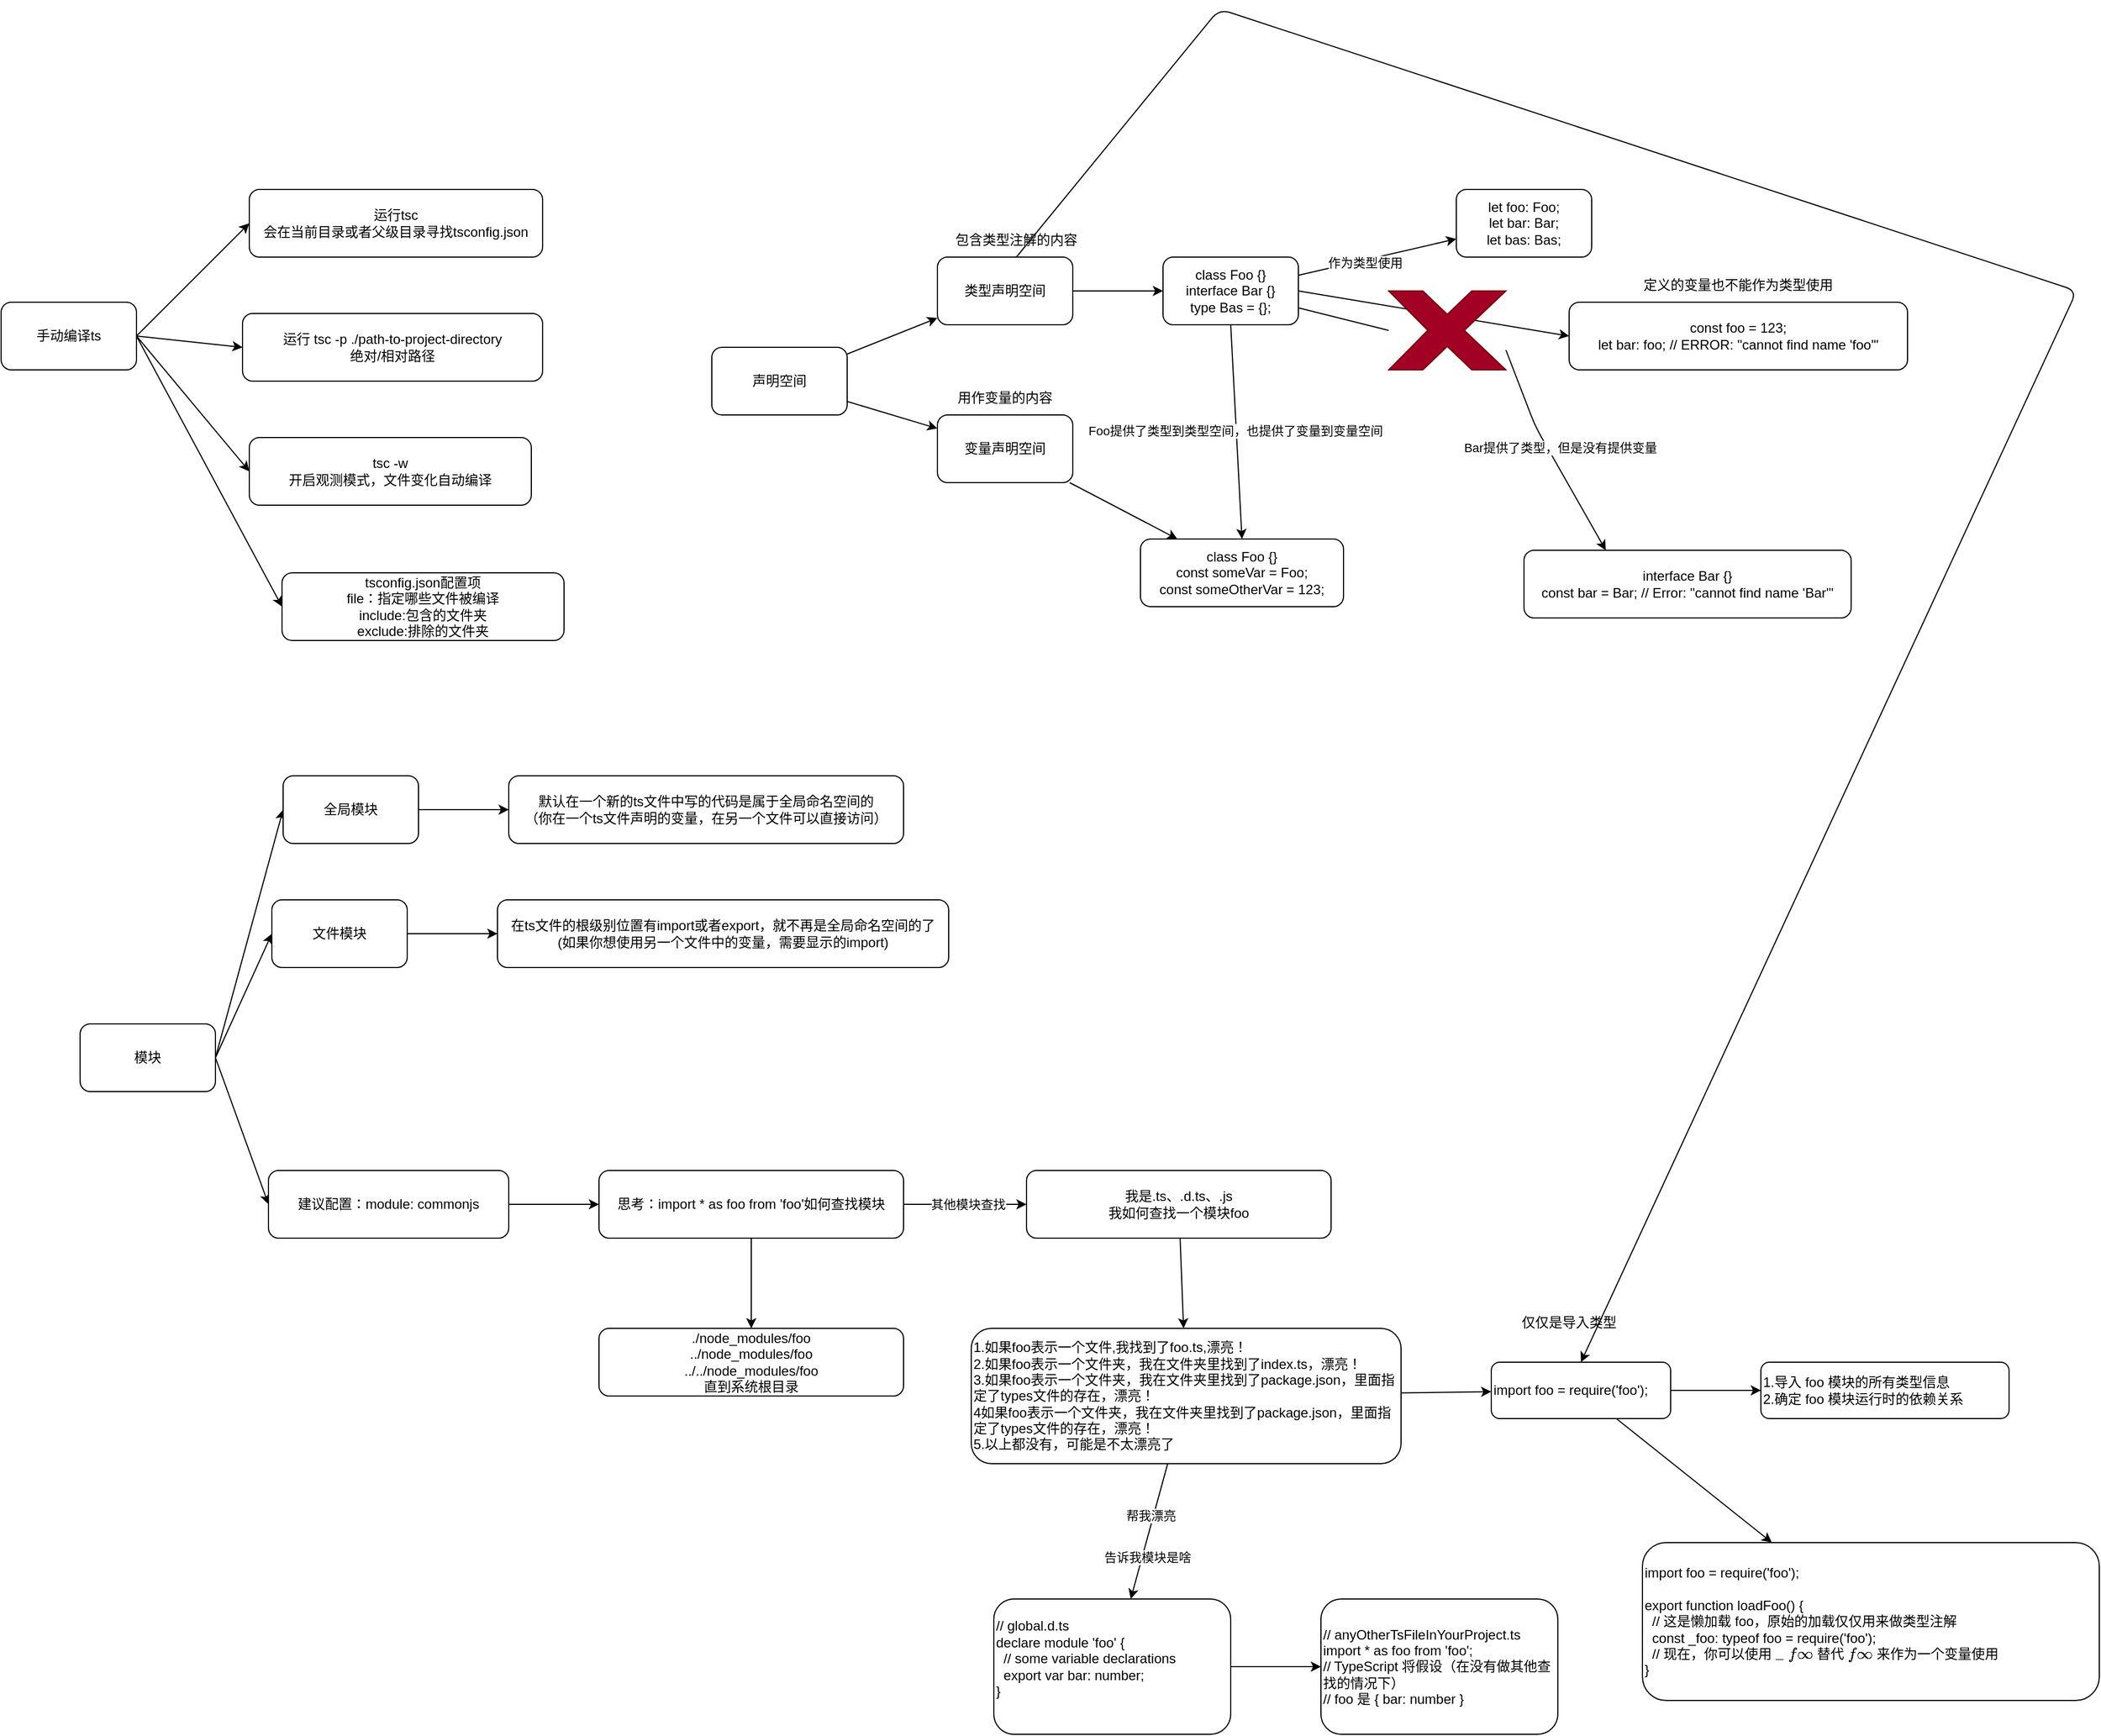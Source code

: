 <mxfile>
    <diagram id="48_WBCV2rZWvpMWw_NMh" name="Page-1">
        <mxGraphModel dx="1424" dy="1889" grid="1" gridSize="10" guides="1" tooltips="1" connect="1" arrows="1" fold="1" page="1" pageScale="1" pageWidth="827" pageHeight="1169" math="0" shadow="0">
            <root>
                <mxCell id="0"/>
                <mxCell id="1" parent="0"/>
                <mxCell id="4" value="" style="edgeStyle=none;html=1;entryX=0;entryY=0.5;entryDx=0;entryDy=0;exitX=1;exitY=0.5;exitDx=0;exitDy=0;" parent="1" source="2" target="3" edge="1">
                    <mxGeometry relative="1" as="geometry"/>
                </mxCell>
                <mxCell id="7" style="edgeStyle=none;html=1;exitX=1;exitY=0.5;exitDx=0;exitDy=0;entryX=0;entryY=0.5;entryDx=0;entryDy=0;" parent="1" source="2" target="6" edge="1">
                    <mxGeometry relative="1" as="geometry"/>
                </mxCell>
                <mxCell id="9" style="edgeStyle=none;html=1;exitX=1;exitY=0.5;exitDx=0;exitDy=0;entryX=0;entryY=0.5;entryDx=0;entryDy=0;" parent="1" source="2" target="8" edge="1">
                    <mxGeometry relative="1" as="geometry"/>
                </mxCell>
                <mxCell id="11" style="edgeStyle=none;html=1;exitX=1;exitY=0.5;exitDx=0;exitDy=0;entryX=0;entryY=0.5;entryDx=0;entryDy=0;" parent="1" source="2" target="10" edge="1">
                    <mxGeometry relative="1" as="geometry"/>
                </mxCell>
                <mxCell id="2" value="手动编译ts" style="rounded=1;whiteSpace=wrap;html=1;" parent="1" vertex="1">
                    <mxGeometry x="40" y="110" width="120" height="60" as="geometry"/>
                </mxCell>
                <mxCell id="3" value="运行tsc&lt;br&gt;会在当前目录或者父级目录寻找tsconfig.json" style="rounded=1;whiteSpace=wrap;html=1;" parent="1" vertex="1">
                    <mxGeometry x="260" y="10" width="260" height="60" as="geometry"/>
                </mxCell>
                <mxCell id="6" value="运行 tsc -p ./path-to-project-directory&lt;br&gt;绝对/相对路径" style="rounded=1;whiteSpace=wrap;html=1;" parent="1" vertex="1">
                    <mxGeometry x="254" y="120" width="266" height="60" as="geometry"/>
                </mxCell>
                <mxCell id="8" value="tsc -w&lt;br&gt;开启观测模式，文件变化自动编译" style="rounded=1;whiteSpace=wrap;html=1;" parent="1" vertex="1">
                    <mxGeometry x="260" y="230" width="250" height="60" as="geometry"/>
                </mxCell>
                <mxCell id="10" value="tsconfig.json配置项&lt;br&gt;file：指定哪些文件被编译&lt;br&gt;include:包含的文件夹&lt;br&gt;exclude:排除的文件夹" style="rounded=1;whiteSpace=wrap;html=1;" parent="1" vertex="1">
                    <mxGeometry x="289" y="350" width="250" height="60" as="geometry"/>
                </mxCell>
                <mxCell id="14" value="" style="edgeStyle=none;html=1;" parent="1" source="12" target="13" edge="1">
                    <mxGeometry relative="1" as="geometry"/>
                </mxCell>
                <mxCell id="16" value="" style="edgeStyle=none;html=1;" parent="1" source="12" target="15" edge="1">
                    <mxGeometry relative="1" as="geometry"/>
                </mxCell>
                <mxCell id="12" value="声明空间" style="rounded=1;whiteSpace=wrap;html=1;" parent="1" vertex="1">
                    <mxGeometry x="670" y="150" width="120" height="60" as="geometry"/>
                </mxCell>
                <mxCell id="21" value="" style="edgeStyle=none;html=1;" parent="1" source="13" target="20" edge="1">
                    <mxGeometry relative="1" as="geometry"/>
                </mxCell>
                <mxCell id="81" style="edgeStyle=none;html=1;exitX=0.5;exitY=1;exitDx=0;exitDy=0;entryX=0.5;entryY=0;entryDx=0;entryDy=0;" edge="1" parent="1" source="19" target="76">
                    <mxGeometry relative="1" as="geometry">
                        <mxPoint x="1030" y="485.161" as="targetPoint"/>
                        <Array as="points">
                            <mxPoint x="1120" y="-150"/>
                            <mxPoint x="1880" y="100"/>
                        </Array>
                    </mxGeometry>
                </mxCell>
                <mxCell id="13" value="类型声明空间" style="rounded=1;whiteSpace=wrap;html=1;" parent="1" vertex="1">
                    <mxGeometry x="870" y="70" width="120" height="60" as="geometry"/>
                </mxCell>
                <mxCell id="27" value="" style="edgeStyle=none;html=1;" parent="1" source="15" target="26" edge="1">
                    <mxGeometry relative="1" as="geometry"/>
                </mxCell>
                <mxCell id="15" value="变量声明空间" style="rounded=1;whiteSpace=wrap;html=1;" parent="1" vertex="1">
                    <mxGeometry x="870" y="210" width="120" height="60" as="geometry"/>
                </mxCell>
                <mxCell id="19" value="包含类型注解的内容" style="text;html=1;strokeColor=none;fillColor=none;align=center;verticalAlign=middle;whiteSpace=wrap;rounded=0;" parent="1" vertex="1">
                    <mxGeometry x="880" y="40" width="120" height="30" as="geometry"/>
                </mxCell>
                <mxCell id="23" value="" style="edgeStyle=none;html=1;" parent="1" source="20" target="22" edge="1">
                    <mxGeometry relative="1" as="geometry"/>
                </mxCell>
                <mxCell id="24" value="作为类型使用" style="edgeLabel;html=1;align=center;verticalAlign=middle;resizable=0;points=[];" parent="23" vertex="1" connectable="0">
                    <mxGeometry x="-0.169" y="-2" relative="1" as="geometry">
                        <mxPoint as="offset"/>
                    </mxGeometry>
                </mxCell>
                <mxCell id="29" style="edgeStyle=none;html=1;exitX=0.5;exitY=1;exitDx=0;exitDy=0;entryX=0.5;entryY=0;entryDx=0;entryDy=0;" parent="1" source="20" target="26" edge="1">
                    <mxGeometry relative="1" as="geometry"/>
                </mxCell>
                <mxCell id="30" value="Foo提供了类型到类型空间，也提供了变量到变量空间" style="edgeLabel;html=1;align=center;verticalAlign=middle;resizable=0;points=[];" parent="29" vertex="1" connectable="0">
                    <mxGeometry x="-0.019" y="-1" relative="1" as="geometry">
                        <mxPoint as="offset"/>
                    </mxGeometry>
                </mxCell>
                <mxCell id="32" style="edgeStyle=none;html=1;exitX=1;exitY=0.75;exitDx=0;exitDy=0;entryX=0.25;entryY=0;entryDx=0;entryDy=0;startArrow=none;" parent="1" source="33" target="31" edge="1">
                    <mxGeometry relative="1" as="geometry">
                        <Array as="points">
                            <mxPoint x="1400" y="220"/>
                        </Array>
                    </mxGeometry>
                </mxCell>
                <mxCell id="36" value="Bar提供了类型，但是没有提供变量" style="edgeLabel;html=1;align=center;verticalAlign=middle;resizable=0;points=[];" parent="32" vertex="1" connectable="0">
                    <mxGeometry x="0.26" y="-1" relative="1" as="geometry">
                        <mxPoint x="-4" y="-28" as="offset"/>
                    </mxGeometry>
                </mxCell>
                <mxCell id="49" style="edgeStyle=none;html=1;exitX=1;exitY=0.5;exitDx=0;exitDy=0;entryX=0;entryY=0.5;entryDx=0;entryDy=0;" parent="1" source="20" target="42" edge="1">
                    <mxGeometry relative="1" as="geometry"/>
                </mxCell>
                <mxCell id="20" value="&lt;div&gt;class Foo {}&lt;/div&gt;&lt;div&gt;interface Bar {}&lt;/div&gt;&lt;div&gt;type Bas = {};&lt;/div&gt;" style="rounded=1;whiteSpace=wrap;html=1;" parent="1" vertex="1">
                    <mxGeometry x="1070" y="70" width="120" height="60" as="geometry"/>
                </mxCell>
                <mxCell id="22" value="&lt;div&gt;let foo: Foo;&lt;/div&gt;&lt;div&gt;let bar: Bar;&lt;/div&gt;&lt;div&gt;let bas: Bas;&lt;/div&gt;" style="rounded=1;whiteSpace=wrap;html=1;" parent="1" vertex="1">
                    <mxGeometry x="1330" y="10" width="120" height="60" as="geometry"/>
                </mxCell>
                <mxCell id="25" value="用作变量的内容" style="text;html=1;strokeColor=none;fillColor=none;align=center;verticalAlign=middle;whiteSpace=wrap;rounded=0;" parent="1" vertex="1">
                    <mxGeometry x="880" y="180" width="100" height="30" as="geometry"/>
                </mxCell>
                <mxCell id="26" value="&lt;div&gt;class Foo {}&lt;/div&gt;&lt;div&gt;const someVar = Foo;&lt;/div&gt;&lt;div&gt;const someOtherVar = 123;&lt;/div&gt;" style="rounded=1;whiteSpace=wrap;html=1;" parent="1" vertex="1">
                    <mxGeometry x="1050" y="320" width="180" height="60" as="geometry"/>
                </mxCell>
                <mxCell id="31" value="&lt;div&gt;interface Bar {}&lt;/div&gt;&lt;div&gt;const bar = Bar; // Error: &quot;cannot find name 'Bar'&quot;&lt;/div&gt;" style="rounded=1;whiteSpace=wrap;html=1;" parent="1" vertex="1">
                    <mxGeometry x="1390" y="330" width="290" height="60" as="geometry"/>
                </mxCell>
                <mxCell id="33" value="" style="verticalLabelPosition=bottom;verticalAlign=top;html=1;shape=mxgraph.basic.x;fillColor=#a20025;fontColor=#ffffff;strokeColor=#6F0000;" parent="1" vertex="1">
                    <mxGeometry x="1270" y="100" width="104" height="70" as="geometry"/>
                </mxCell>
                <mxCell id="39" value="" style="edgeStyle=none;html=1;exitX=1;exitY=0.75;exitDx=0;exitDy=0;entryX=0;entryY=0.5;entryDx=0;entryDy=0;endArrow=none;" parent="1" source="20" target="33" edge="1">
                    <mxGeometry relative="1" as="geometry">
                        <mxPoint x="1190" y="115" as="sourcePoint"/>
                        <mxPoint x="1364" y="210" as="targetPoint"/>
                    </mxGeometry>
                </mxCell>
                <mxCell id="42" value="&lt;div&gt;const foo = 123;&lt;/div&gt;&lt;div&gt;let bar: foo; // ERROR: &quot;cannot find name 'foo'&quot;&lt;/div&gt;" style="rounded=1;whiteSpace=wrap;html=1;" parent="1" vertex="1">
                    <mxGeometry x="1430" y="110" width="300" height="60" as="geometry"/>
                </mxCell>
                <mxCell id="45" value="定义的变量也不能作为类型使用" style="text;html=1;strokeColor=none;fillColor=none;align=center;verticalAlign=middle;whiteSpace=wrap;rounded=0;" parent="1" vertex="1">
                    <mxGeometry x="1485" y="80" width="190" height="30" as="geometry"/>
                </mxCell>
                <mxCell id="52" style="edgeStyle=none;html=1;exitX=1;exitY=0.5;exitDx=0;exitDy=0;entryX=0;entryY=0.5;entryDx=0;entryDy=0;" edge="1" parent="1" source="50" target="51">
                    <mxGeometry relative="1" as="geometry"/>
                </mxCell>
                <mxCell id="56" style="edgeStyle=none;html=1;exitX=1;exitY=0.5;exitDx=0;exitDy=0;entryX=0;entryY=0.5;entryDx=0;entryDy=0;" edge="1" parent="1" source="50" target="55">
                    <mxGeometry relative="1" as="geometry"/>
                </mxCell>
                <mxCell id="60" style="edgeStyle=none;html=1;exitX=1;exitY=0.5;exitDx=0;exitDy=0;entryX=0;entryY=0.5;entryDx=0;entryDy=0;" edge="1" parent="1" source="50" target="59">
                    <mxGeometry relative="1" as="geometry"/>
                </mxCell>
                <mxCell id="50" value="模块" style="rounded=1;whiteSpace=wrap;html=1;" vertex="1" parent="1">
                    <mxGeometry x="110" y="750" width="120" height="60" as="geometry"/>
                </mxCell>
                <mxCell id="54" value="" style="edgeStyle=none;html=1;" edge="1" parent="1" source="51" target="53">
                    <mxGeometry relative="1" as="geometry"/>
                </mxCell>
                <mxCell id="51" value="全局模块" style="rounded=1;whiteSpace=wrap;html=1;" vertex="1" parent="1">
                    <mxGeometry x="290" y="530" width="120" height="60" as="geometry"/>
                </mxCell>
                <mxCell id="53" value="默认在一个新的ts文件中写的代码是属于全局命名空间的&lt;br&gt;（你在一个ts文件声明的变量，在另一个文件可以直接访问）" style="rounded=1;whiteSpace=wrap;html=1;" vertex="1" parent="1">
                    <mxGeometry x="490" y="530" width="350" height="60" as="geometry"/>
                </mxCell>
                <mxCell id="58" style="edgeStyle=none;html=1;exitX=1;exitY=0.5;exitDx=0;exitDy=0;entryX=0;entryY=0.5;entryDx=0;entryDy=0;" edge="1" parent="1" source="55" target="57">
                    <mxGeometry relative="1" as="geometry"/>
                </mxCell>
                <mxCell id="55" value="文件模块" style="rounded=1;whiteSpace=wrap;html=1;" vertex="1" parent="1">
                    <mxGeometry x="280" y="640" width="120" height="60" as="geometry"/>
                </mxCell>
                <mxCell id="57" value="在ts文件的根级别位置有import或者export，就不再是全局命名空间的了&lt;br&gt;(如果你想使用另一个文件中的变量，需要显示的import)" style="rounded=1;whiteSpace=wrap;html=1;" vertex="1" parent="1">
                    <mxGeometry x="480" y="640" width="400" height="60" as="geometry"/>
                </mxCell>
                <mxCell id="62" value="" style="edgeStyle=none;html=1;" edge="1" parent="1" source="59" target="61">
                    <mxGeometry relative="1" as="geometry"/>
                </mxCell>
                <mxCell id="59" value="建议配置：module: commonjs" style="rounded=1;whiteSpace=wrap;html=1;" vertex="1" parent="1">
                    <mxGeometry x="277" y="880" width="213" height="60" as="geometry"/>
                </mxCell>
                <mxCell id="64" value="" style="edgeStyle=none;html=1;" edge="1" parent="1" source="61" target="63">
                    <mxGeometry relative="1" as="geometry"/>
                </mxCell>
                <mxCell id="66" value="" style="edgeStyle=none;html=1;" edge="1" parent="1" source="61" target="65">
                    <mxGeometry relative="1" as="geometry"/>
                </mxCell>
                <mxCell id="67" value="其他模块查找" style="edgeLabel;html=1;align=center;verticalAlign=middle;resizable=0;points=[];" vertex="1" connectable="0" parent="66">
                    <mxGeometry x="0.036" relative="1" as="geometry">
                        <mxPoint as="offset"/>
                    </mxGeometry>
                </mxCell>
                <mxCell id="61" value="思考：import * as foo from 'foo'如何查找模块" style="rounded=1;whiteSpace=wrap;html=1;" vertex="1" parent="1">
                    <mxGeometry x="570" y="880" width="270" height="60" as="geometry"/>
                </mxCell>
                <mxCell id="63" value="&lt;div&gt;./node_modules/foo&lt;/div&gt;&lt;div&gt;../node_modules/foo&lt;/div&gt;&lt;div&gt;../../node_modules/foo&lt;/div&gt;&lt;div&gt;直到系统根目录&lt;/div&gt;" style="rounded=1;whiteSpace=wrap;html=1;" vertex="1" parent="1">
                    <mxGeometry x="570" y="1020" width="270" height="60" as="geometry"/>
                </mxCell>
                <mxCell id="69" value="" style="edgeStyle=none;html=1;" edge="1" parent="1" source="65" target="68">
                    <mxGeometry relative="1" as="geometry"/>
                </mxCell>
                <mxCell id="65" value="我是.ts、.d.ts、.js&lt;br&gt;我如何查找一个模块foo" style="rounded=1;whiteSpace=wrap;html=1;" vertex="1" parent="1">
                    <mxGeometry x="949" y="880" width="270" height="60" as="geometry"/>
                </mxCell>
                <mxCell id="71" value="" style="edgeStyle=none;html=1;" edge="1" parent="1" source="68" target="70">
                    <mxGeometry relative="1" as="geometry"/>
                </mxCell>
                <mxCell id="72" value="帮我漂亮" style="edgeLabel;html=1;align=center;verticalAlign=middle;resizable=0;points=[];" vertex="1" connectable="0" parent="71">
                    <mxGeometry x="-0.054" y="2" relative="1" as="geometry">
                        <mxPoint x="-2" y="-12" as="offset"/>
                    </mxGeometry>
                </mxCell>
                <mxCell id="73" value="告诉我模块是啥" style="edgeLabel;html=1;align=center;verticalAlign=middle;resizable=0;points=[];" vertex="1" connectable="0" parent="71">
                    <mxGeometry x="0.354" y="4" relative="1" as="geometry">
                        <mxPoint y="1" as="offset"/>
                    </mxGeometry>
                </mxCell>
                <mxCell id="77" value="" style="edgeStyle=none;html=1;" edge="1" parent="1" source="68" target="76">
                    <mxGeometry relative="1" as="geometry"/>
                </mxCell>
                <mxCell id="68" value="1.如果foo表示一个文件,我找到了foo.ts,漂亮！&lt;br&gt;2.如果foo表示一个文件夹，我在文件夹里找到了index.ts，漂亮！&lt;br&gt;3.如果foo表示一个文件夹，我在文件夹里找到了package.json，里面指定了types文件的存在，漂亮！&lt;br&gt;4如果foo表示一个文件夹，我在文件夹里找到了package.json，里面指定了types文件的存在，漂亮！&lt;br&gt;5.以上都没有，可能是不太漂亮了" style="rounded=1;whiteSpace=wrap;html=1;align=left;" vertex="1" parent="1">
                    <mxGeometry x="900" y="1020" width="381" height="120" as="geometry"/>
                </mxCell>
                <mxCell id="75" value="" style="edgeStyle=none;html=1;" edge="1" parent="1" source="70" target="74">
                    <mxGeometry relative="1" as="geometry"/>
                </mxCell>
                <mxCell id="70" value="&lt;div&gt;// global.d.ts&lt;/div&gt;&lt;div&gt;declare module 'foo' {&lt;/div&gt;&lt;div&gt;&amp;nbsp; // some variable declarations&lt;/div&gt;&lt;div&gt;&amp;nbsp; export var bar: number;&lt;/div&gt;&lt;div&gt;}&lt;/div&gt;&lt;div&gt;&lt;br&gt;&lt;/div&gt;" style="rounded=1;whiteSpace=wrap;html=1;align=left;" vertex="1" parent="1">
                    <mxGeometry x="920" y="1260" width="210" height="120" as="geometry"/>
                </mxCell>
                <mxCell id="74" value="&lt;div&gt;&lt;div&gt;// anyOtherTsFileInYourProject.ts&lt;/div&gt;&lt;div&gt;import * as foo from 'foo';&lt;/div&gt;&lt;div&gt;// TypeScript 将假设（在没有做其他查找的情况下）&lt;/div&gt;&lt;div&gt;// foo 是 { bar: number }&lt;/div&gt;&lt;/div&gt;" style="rounded=1;whiteSpace=wrap;html=1;align=left;" vertex="1" parent="1">
                    <mxGeometry x="1210" y="1260" width="210" height="120" as="geometry"/>
                </mxCell>
                <mxCell id="79" value="" style="edgeStyle=none;html=1;" edge="1" parent="1" source="76" target="78">
                    <mxGeometry relative="1" as="geometry"/>
                </mxCell>
                <mxCell id="83" value="" style="edgeStyle=none;html=1;" edge="1" parent="1" source="76" target="82">
                    <mxGeometry relative="1" as="geometry"/>
                </mxCell>
                <mxCell id="76" value="import foo = require('foo');" style="rounded=1;whiteSpace=wrap;html=1;align=left;" vertex="1" parent="1">
                    <mxGeometry x="1361" y="1050" width="159" height="50" as="geometry"/>
                </mxCell>
                <mxCell id="78" value="&lt;div&gt;1.导入 foo 模块的所有类型信息&lt;/div&gt;&lt;div&gt;2.确定 foo 模块运行时的依赖关系&lt;/div&gt;" style="rounded=1;whiteSpace=wrap;html=1;align=left;" vertex="1" parent="1">
                    <mxGeometry x="1600" y="1050" width="220" height="50" as="geometry"/>
                </mxCell>
                <mxCell id="80" value="仅仅是导入类型" style="text;html=1;strokeColor=none;fillColor=none;align=center;verticalAlign=middle;whiteSpace=wrap;rounded=0;" vertex="1" parent="1">
                    <mxGeometry x="1375" y="1000" width="110" height="30" as="geometry"/>
                </mxCell>
                <mxCell id="82" value="&lt;div&gt;import foo = require('foo');&lt;/div&gt;&lt;div&gt;&lt;br&gt;&lt;/div&gt;&lt;div&gt;export function loadFoo() {&lt;/div&gt;&lt;div&gt;&amp;nbsp; // 这是懒加载 foo，原始的加载仅仅用来做类型注解&lt;/div&gt;&lt;div&gt;&amp;nbsp; const _foo: typeof foo = require('foo');&lt;/div&gt;&lt;div&gt;&amp;nbsp; // 现在，你可以使用 `_foo` 替代 `foo` 来作为一个变量使用&lt;/div&gt;&lt;div&gt;}&lt;/div&gt;" style="rounded=1;whiteSpace=wrap;html=1;align=left;" vertex="1" parent="1">
                    <mxGeometry x="1495" y="1210" width="405" height="140" as="geometry"/>
                </mxCell>
            </root>
        </mxGraphModel>
    </diagram>
</mxfile>
